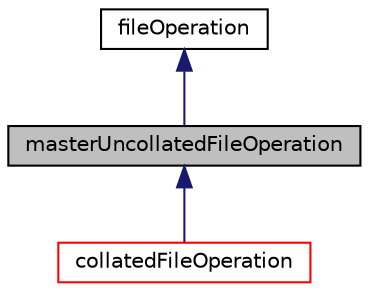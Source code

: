 digraph "masterUncollatedFileOperation"
{
  bgcolor="transparent";
  edge [fontname="Helvetica",fontsize="10",labelfontname="Helvetica",labelfontsize="10"];
  node [fontname="Helvetica",fontsize="10",shape=record];
  Node1 [label="masterUncollatedFileOperation",height=0.2,width=0.4,color="black", fillcolor="grey75", style="filled" fontcolor="black"];
  Node2 -> Node1 [dir="back",color="midnightblue",fontsize="10",style="solid",fontname="Helvetica"];
  Node2 [label="fileOperation",height=0.2,width=0.4,color="black",URL="$classFoam_1_1fileOperation.html",tooltip="An encapsulation of filesystem-related operations. "];
  Node1 -> Node3 [dir="back",color="midnightblue",fontsize="10",style="solid",fontname="Helvetica"];
  Node3 [label="collatedFileOperation",height=0.2,width=0.4,color="red",URL="$classFoam_1_1fileOperations_1_1collatedFileOperation.html",tooltip="Version of masterUncollatedFileOperation that collates regIOobjects into a container in the processor..."];
}
